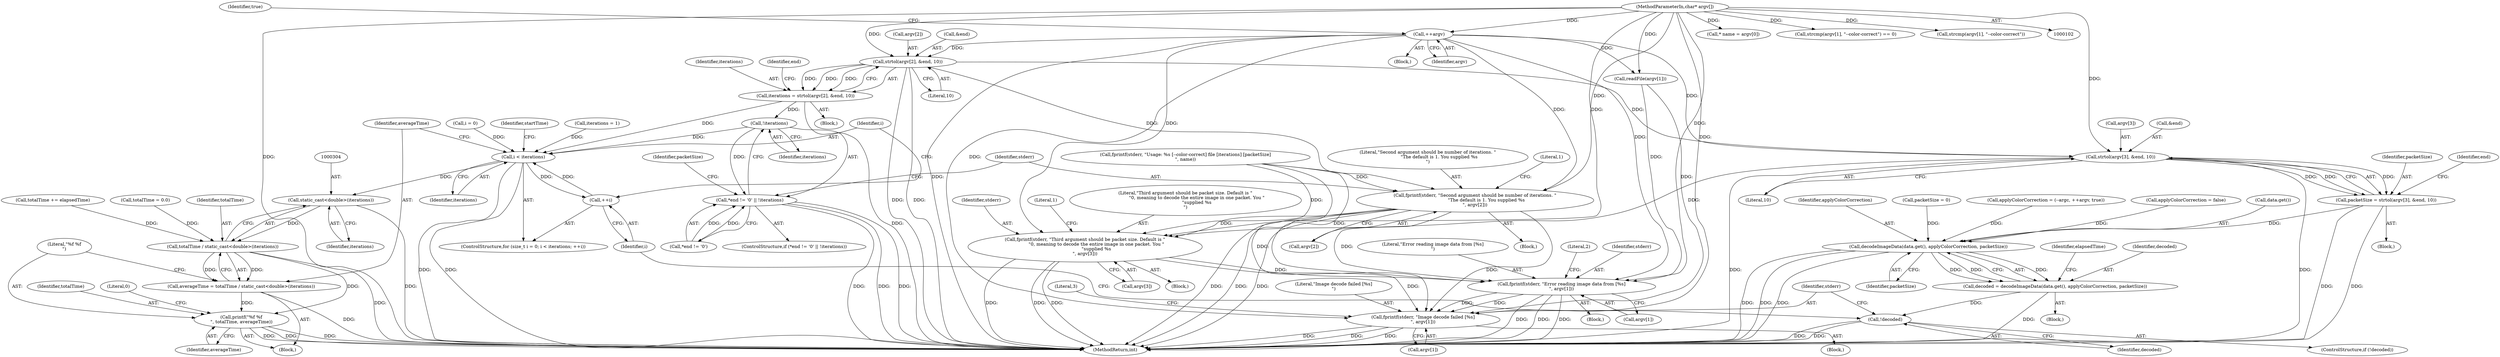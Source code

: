 digraph "0_Chrome_0d151e09e13a704e9738ea913d117df7282e6c7d_1@pointer" {
"1000163" [label="(Call,strtol(argv[2], &end, 10))"];
"1000134" [label="(Call,++argv)"];
"1000104" [label="(MethodParameterIn,char* argv[])"];
"1000161" [label="(Call,iterations = strtol(argv[2], &end, 10))"];
"1000176" [label="(Call,!iterations)"];
"1000171" [label="(Call,*end != '\0' || !iterations)"];
"1000260" [label="(Call,i < iterations)"];
"1000263" [label="(Call,++i)"];
"1000303" [label="(Call,static_cast<double>(iterations))"];
"1000301" [label="(Call,totalTime / static_cast<double>(iterations))"];
"1000299" [label="(Call,averageTime = totalTime / static_cast<double>(iterations))"];
"1000306" [label="(Call,printf(\"%f %f\n\", totalTime, averageTime))"];
"1000179" [label="(Call,fprintf(stderr, \"Second argument should be number of iterations. \"\n                \"The default is 1. You supplied %s\n\", argv[2]))"];
"1000215" [label="(Call,fprintf(stderr, \"Third argument should be packet size. Default is \"\n                \"0, meaning to decode the entire image in one packet. You \"\n                \"supplied %s\n\", argv[3]))"];
"1000242" [label="(Call,fprintf(stderr, \"Error reading image data from [%s]\n\", argv[1]))"];
"1000290" [label="(Call,fprintf(stderr, \"Image decode failed [%s]\n\", argv[1]))"];
"1000202" [label="(Call,strtol(argv[3], &end, 10))"];
"1000200" [label="(Call,packetSize = strtol(argv[3], &end, 10))"];
"1000273" [label="(Call,decodeImageData(data.get(), applyColorCorrection, packetSize))"];
"1000271" [label="(Call,decoded = decodeImageData(data.get(), applyColorCorrection, packetSize))"];
"1000287" [label="(Call,!decoded)"];
"1000283" [label="(Call,totalTime += elapsedTime)"];
"1000133" [label="(Block,)"];
"1000177" [label="(Identifier,iterations)"];
"1000241" [label="(Block,)"];
"1000275" [label="(Identifier,applyColorCorrection)"];
"1000279" [label="(Identifier,elapsedTime)"];
"1000134" [label="(Call,++argv)"];
"1000252" [label="(Call,totalTime = 0.0)"];
"1000203" [label="(Call,argv[3])"];
"1000264" [label="(Identifier,i)"];
"1000257" [label="(Call,i = 0)"];
"1000272" [label="(Identifier,decoded)"];
"1000201" [label="(Identifier,packetSize)"];
"1000302" [label="(Identifier,totalTime)"];
"1000301" [label="(Call,totalTime / static_cast<double>(iterations))"];
"1000135" [label="(Identifier,argv)"];
"1000260" [label="(Call,i < iterations)"];
"1000180" [label="(Identifier,stderr)"];
"1000297" [label="(Literal,3)"];
"1000312" [label="(MethodReturn,int)"];
"1000268" [label="(Identifier,startTime)"];
"1000308" [label="(Identifier,totalTime)"];
"1000188" [label="(Call,packetSize = 0)"];
"1000172" [label="(Call,*end != '\0')"];
"1000179" [label="(Call,fprintf(stderr, \"Second argument should be number of iterations. \"\n                \"The default is 1. You supplied %s\n\", argv[2]))"];
"1000181" [label="(Literal,\"Second argument should be number of iterations. \"\n                \"The default is 1. You supplied %s\n\")"];
"1000222" [label="(Literal,1)"];
"1000299" [label="(Call,averageTime = totalTime / static_cast<double>(iterations))"];
"1000265" [label="(Block,)"];
"1000286" [label="(ControlStructure,if (!decoded))"];
"1000212" [label="(Identifier,end)"];
"1000261" [label="(Identifier,i)"];
"1000105" [label="(Block,)"];
"1000162" [label="(Identifier,iterations)"];
"1000217" [label="(Literal,\"Third argument should be packet size. Default is \"\n                \"0, meaning to decode the entire image in one packet. You \"\n                \"supplied %s\n\")"];
"1000189" [label="(Identifier,packetSize)"];
"1000107" [label="(Call,* name = argv[0])"];
"1000306" [label="(Call,printf(\"%f %f\n\", totalTime, averageTime))"];
"1000245" [label="(Call,argv[1])"];
"1000242" [label="(Call,fprintf(stderr, \"Error reading image data from [%s]\n\", argv[1]))"];
"1000300" [label="(Identifier,averageTime)"];
"1000303" [label="(Call,static_cast<double>(iterations))"];
"1000287" [label="(Call,!decoded)"];
"1000305" [label="(Identifier,iterations)"];
"1000216" [label="(Identifier,stderr)"];
"1000104" [label="(MethodParameterIn,char* argv[])"];
"1000169" [label="(Literal,10)"];
"1000263" [label="(Call,++i)"];
"1000161" [label="(Call,iterations = strtol(argv[2], &end, 10))"];
"1000291" [label="(Identifier,stderr)"];
"1000200" [label="(Call,packetSize = strtol(argv[3], &end, 10))"];
"1000186" [label="(Literal,1)"];
"1000309" [label="(Identifier,averageTime)"];
"1000195" [label="(Block,)"];
"1000142" [label="(Call,fprintf(stderr, \"Usage: %s [--color-correct] file [iterations] [packetSize]\n\", name))"];
"1000292" [label="(Literal,\"Image decode failed [%s]\n\")"];
"1000244" [label="(Literal,\"Error reading image data from [%s]\n\")"];
"1000176" [label="(Call,!iterations)"];
"1000170" [label="(ControlStructure,if (*end != '\0' || !iterations))"];
"1000290" [label="(Call,fprintf(stderr, \"Image decode failed [%s]\n\", argv[1]))"];
"1000121" [label="(Call,strcmp(argv[1], \"--color-correct\") == 0)"];
"1000271" [label="(Call,decoded = decodeImageData(data.get(), applyColorCorrection, packetSize))"];
"1000163" [label="(Call,strtol(argv[2], &end, 10))"];
"1000149" [label="(Call,iterations = 1)"];
"1000293" [label="(Call,argv[1])"];
"1000122" [label="(Call,strcmp(argv[1], \"--color-correct\"))"];
"1000276" [label="(Identifier,packetSize)"];
"1000262" [label="(Identifier,iterations)"];
"1000255" [label="(ControlStructure,for (size_t i = 0; i < iterations; ++i))"];
"1000288" [label="(Identifier,decoded)"];
"1000289" [label="(Block,)"];
"1000156" [label="(Block,)"];
"1000128" [label="(Call,applyColorCorrection = (--argc, ++argv, true))"];
"1000218" [label="(Call,argv[3])"];
"1000164" [label="(Call,argv[2])"];
"1000174" [label="(Identifier,end)"];
"1000182" [label="(Call,argv[2])"];
"1000171" [label="(Call,*end != '\0' || !iterations)"];
"1000311" [label="(Literal,0)"];
"1000214" [label="(Block,)"];
"1000178" [label="(Block,)"];
"1000249" [label="(Literal,2)"];
"1000273" [label="(Call,decodeImageData(data.get(), applyColorCorrection, packetSize))"];
"1000231" [label="(Call,readFile(argv[1]))"];
"1000215" [label="(Call,fprintf(stderr, \"Third argument should be packet size. Default is \"\n                \"0, meaning to decode the entire image in one packet. You \"\n                \"supplied %s\n\", argv[3]))"];
"1000206" [label="(Call,&end)"];
"1000113" [label="(Call,applyColorCorrection = false)"];
"1000243" [label="(Identifier,stderr)"];
"1000208" [label="(Literal,10)"];
"1000307" [label="(Literal,\"%f %f\n\")"];
"1000202" [label="(Call,strtol(argv[3], &end, 10))"];
"1000167" [label="(Call,&end)"];
"1000274" [label="(Call,data.get())"];
"1000136" [label="(Identifier,true)"];
"1000163" -> "1000161"  [label="AST: "];
"1000163" -> "1000169"  [label="CFG: "];
"1000164" -> "1000163"  [label="AST: "];
"1000167" -> "1000163"  [label="AST: "];
"1000169" -> "1000163"  [label="AST: "];
"1000161" -> "1000163"  [label="CFG: "];
"1000163" -> "1000312"  [label="DDG: "];
"1000163" -> "1000312"  [label="DDG: "];
"1000163" -> "1000161"  [label="DDG: "];
"1000163" -> "1000161"  [label="DDG: "];
"1000163" -> "1000161"  [label="DDG: "];
"1000134" -> "1000163"  [label="DDG: "];
"1000104" -> "1000163"  [label="DDG: "];
"1000163" -> "1000179"  [label="DDG: "];
"1000163" -> "1000202"  [label="DDG: "];
"1000134" -> "1000133"  [label="AST: "];
"1000134" -> "1000135"  [label="CFG: "];
"1000135" -> "1000134"  [label="AST: "];
"1000136" -> "1000134"  [label="CFG: "];
"1000134" -> "1000312"  [label="DDG: "];
"1000104" -> "1000134"  [label="DDG: "];
"1000134" -> "1000179"  [label="DDG: "];
"1000134" -> "1000202"  [label="DDG: "];
"1000134" -> "1000215"  [label="DDG: "];
"1000134" -> "1000231"  [label="DDG: "];
"1000134" -> "1000242"  [label="DDG: "];
"1000134" -> "1000290"  [label="DDG: "];
"1000104" -> "1000102"  [label="AST: "];
"1000104" -> "1000312"  [label="DDG: "];
"1000104" -> "1000107"  [label="DDG: "];
"1000104" -> "1000121"  [label="DDG: "];
"1000104" -> "1000122"  [label="DDG: "];
"1000104" -> "1000179"  [label="DDG: "];
"1000104" -> "1000202"  [label="DDG: "];
"1000104" -> "1000215"  [label="DDG: "];
"1000104" -> "1000231"  [label="DDG: "];
"1000104" -> "1000242"  [label="DDG: "];
"1000104" -> "1000290"  [label="DDG: "];
"1000161" -> "1000156"  [label="AST: "];
"1000162" -> "1000161"  [label="AST: "];
"1000174" -> "1000161"  [label="CFG: "];
"1000161" -> "1000312"  [label="DDG: "];
"1000161" -> "1000176"  [label="DDG: "];
"1000161" -> "1000260"  [label="DDG: "];
"1000176" -> "1000171"  [label="AST: "];
"1000176" -> "1000177"  [label="CFG: "];
"1000177" -> "1000176"  [label="AST: "];
"1000171" -> "1000176"  [label="CFG: "];
"1000176" -> "1000171"  [label="DDG: "];
"1000176" -> "1000260"  [label="DDG: "];
"1000171" -> "1000170"  [label="AST: "];
"1000171" -> "1000172"  [label="CFG: "];
"1000172" -> "1000171"  [label="AST: "];
"1000180" -> "1000171"  [label="CFG: "];
"1000189" -> "1000171"  [label="CFG: "];
"1000171" -> "1000312"  [label="DDG: "];
"1000171" -> "1000312"  [label="DDG: "];
"1000171" -> "1000312"  [label="DDG: "];
"1000172" -> "1000171"  [label="DDG: "];
"1000172" -> "1000171"  [label="DDG: "];
"1000260" -> "1000255"  [label="AST: "];
"1000260" -> "1000262"  [label="CFG: "];
"1000261" -> "1000260"  [label="AST: "];
"1000262" -> "1000260"  [label="AST: "];
"1000268" -> "1000260"  [label="CFG: "];
"1000300" -> "1000260"  [label="CFG: "];
"1000260" -> "1000312"  [label="DDG: "];
"1000260" -> "1000312"  [label="DDG: "];
"1000263" -> "1000260"  [label="DDG: "];
"1000257" -> "1000260"  [label="DDG: "];
"1000149" -> "1000260"  [label="DDG: "];
"1000260" -> "1000263"  [label="DDG: "];
"1000260" -> "1000303"  [label="DDG: "];
"1000263" -> "1000255"  [label="AST: "];
"1000263" -> "1000264"  [label="CFG: "];
"1000264" -> "1000263"  [label="AST: "];
"1000261" -> "1000263"  [label="CFG: "];
"1000303" -> "1000301"  [label="AST: "];
"1000303" -> "1000305"  [label="CFG: "];
"1000304" -> "1000303"  [label="AST: "];
"1000305" -> "1000303"  [label="AST: "];
"1000301" -> "1000303"  [label="CFG: "];
"1000303" -> "1000312"  [label="DDG: "];
"1000303" -> "1000301"  [label="DDG: "];
"1000301" -> "1000299"  [label="AST: "];
"1000302" -> "1000301"  [label="AST: "];
"1000299" -> "1000301"  [label="CFG: "];
"1000301" -> "1000312"  [label="DDG: "];
"1000301" -> "1000299"  [label="DDG: "];
"1000301" -> "1000299"  [label="DDG: "];
"1000283" -> "1000301"  [label="DDG: "];
"1000252" -> "1000301"  [label="DDG: "];
"1000301" -> "1000306"  [label="DDG: "];
"1000299" -> "1000105"  [label="AST: "];
"1000300" -> "1000299"  [label="AST: "];
"1000307" -> "1000299"  [label="CFG: "];
"1000299" -> "1000312"  [label="DDG: "];
"1000299" -> "1000306"  [label="DDG: "];
"1000306" -> "1000105"  [label="AST: "];
"1000306" -> "1000309"  [label="CFG: "];
"1000307" -> "1000306"  [label="AST: "];
"1000308" -> "1000306"  [label="AST: "];
"1000309" -> "1000306"  [label="AST: "];
"1000311" -> "1000306"  [label="CFG: "];
"1000306" -> "1000312"  [label="DDG: "];
"1000306" -> "1000312"  [label="DDG: "];
"1000306" -> "1000312"  [label="DDG: "];
"1000179" -> "1000178"  [label="AST: "];
"1000179" -> "1000182"  [label="CFG: "];
"1000180" -> "1000179"  [label="AST: "];
"1000181" -> "1000179"  [label="AST: "];
"1000182" -> "1000179"  [label="AST: "];
"1000186" -> "1000179"  [label="CFG: "];
"1000179" -> "1000312"  [label="DDG: "];
"1000179" -> "1000312"  [label="DDG: "];
"1000179" -> "1000312"  [label="DDG: "];
"1000142" -> "1000179"  [label="DDG: "];
"1000179" -> "1000215"  [label="DDG: "];
"1000179" -> "1000242"  [label="DDG: "];
"1000179" -> "1000290"  [label="DDG: "];
"1000215" -> "1000214"  [label="AST: "];
"1000215" -> "1000218"  [label="CFG: "];
"1000216" -> "1000215"  [label="AST: "];
"1000217" -> "1000215"  [label="AST: "];
"1000218" -> "1000215"  [label="AST: "];
"1000222" -> "1000215"  [label="CFG: "];
"1000215" -> "1000312"  [label="DDG: "];
"1000215" -> "1000312"  [label="DDG: "];
"1000215" -> "1000312"  [label="DDG: "];
"1000142" -> "1000215"  [label="DDG: "];
"1000202" -> "1000215"  [label="DDG: "];
"1000215" -> "1000242"  [label="DDG: "];
"1000215" -> "1000290"  [label="DDG: "];
"1000242" -> "1000241"  [label="AST: "];
"1000242" -> "1000245"  [label="CFG: "];
"1000243" -> "1000242"  [label="AST: "];
"1000244" -> "1000242"  [label="AST: "];
"1000245" -> "1000242"  [label="AST: "];
"1000249" -> "1000242"  [label="CFG: "];
"1000242" -> "1000312"  [label="DDG: "];
"1000242" -> "1000312"  [label="DDG: "];
"1000242" -> "1000312"  [label="DDG: "];
"1000142" -> "1000242"  [label="DDG: "];
"1000231" -> "1000242"  [label="DDG: "];
"1000242" -> "1000290"  [label="DDG: "];
"1000242" -> "1000290"  [label="DDG: "];
"1000290" -> "1000289"  [label="AST: "];
"1000290" -> "1000293"  [label="CFG: "];
"1000291" -> "1000290"  [label="AST: "];
"1000292" -> "1000290"  [label="AST: "];
"1000293" -> "1000290"  [label="AST: "];
"1000297" -> "1000290"  [label="CFG: "];
"1000290" -> "1000312"  [label="DDG: "];
"1000290" -> "1000312"  [label="DDG: "];
"1000290" -> "1000312"  [label="DDG: "];
"1000142" -> "1000290"  [label="DDG: "];
"1000231" -> "1000290"  [label="DDG: "];
"1000202" -> "1000200"  [label="AST: "];
"1000202" -> "1000208"  [label="CFG: "];
"1000203" -> "1000202"  [label="AST: "];
"1000206" -> "1000202"  [label="AST: "];
"1000208" -> "1000202"  [label="AST: "];
"1000200" -> "1000202"  [label="CFG: "];
"1000202" -> "1000312"  [label="DDG: "];
"1000202" -> "1000312"  [label="DDG: "];
"1000202" -> "1000200"  [label="DDG: "];
"1000202" -> "1000200"  [label="DDG: "];
"1000202" -> "1000200"  [label="DDG: "];
"1000200" -> "1000195"  [label="AST: "];
"1000201" -> "1000200"  [label="AST: "];
"1000212" -> "1000200"  [label="CFG: "];
"1000200" -> "1000312"  [label="DDG: "];
"1000200" -> "1000312"  [label="DDG: "];
"1000200" -> "1000273"  [label="DDG: "];
"1000273" -> "1000271"  [label="AST: "];
"1000273" -> "1000276"  [label="CFG: "];
"1000274" -> "1000273"  [label="AST: "];
"1000275" -> "1000273"  [label="AST: "];
"1000276" -> "1000273"  [label="AST: "];
"1000271" -> "1000273"  [label="CFG: "];
"1000273" -> "1000312"  [label="DDG: "];
"1000273" -> "1000312"  [label="DDG: "];
"1000273" -> "1000312"  [label="DDG: "];
"1000273" -> "1000271"  [label="DDG: "];
"1000273" -> "1000271"  [label="DDG: "];
"1000273" -> "1000271"  [label="DDG: "];
"1000113" -> "1000273"  [label="DDG: "];
"1000128" -> "1000273"  [label="DDG: "];
"1000188" -> "1000273"  [label="DDG: "];
"1000271" -> "1000265"  [label="AST: "];
"1000272" -> "1000271"  [label="AST: "];
"1000279" -> "1000271"  [label="CFG: "];
"1000271" -> "1000312"  [label="DDG: "];
"1000271" -> "1000287"  [label="DDG: "];
"1000287" -> "1000286"  [label="AST: "];
"1000287" -> "1000288"  [label="CFG: "];
"1000288" -> "1000287"  [label="AST: "];
"1000291" -> "1000287"  [label="CFG: "];
"1000264" -> "1000287"  [label="CFG: "];
"1000287" -> "1000312"  [label="DDG: "];
"1000287" -> "1000312"  [label="DDG: "];
}
